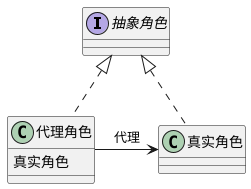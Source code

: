 @startuml

interface 抽象角色
class 代理角色{
    真实角色
}
class 真实角色

代理角色 -u.|> 抽象角色
真实角色 -u.|> 抽象角色
代理角色 -r-> 真实角色 : 代理


@enduml